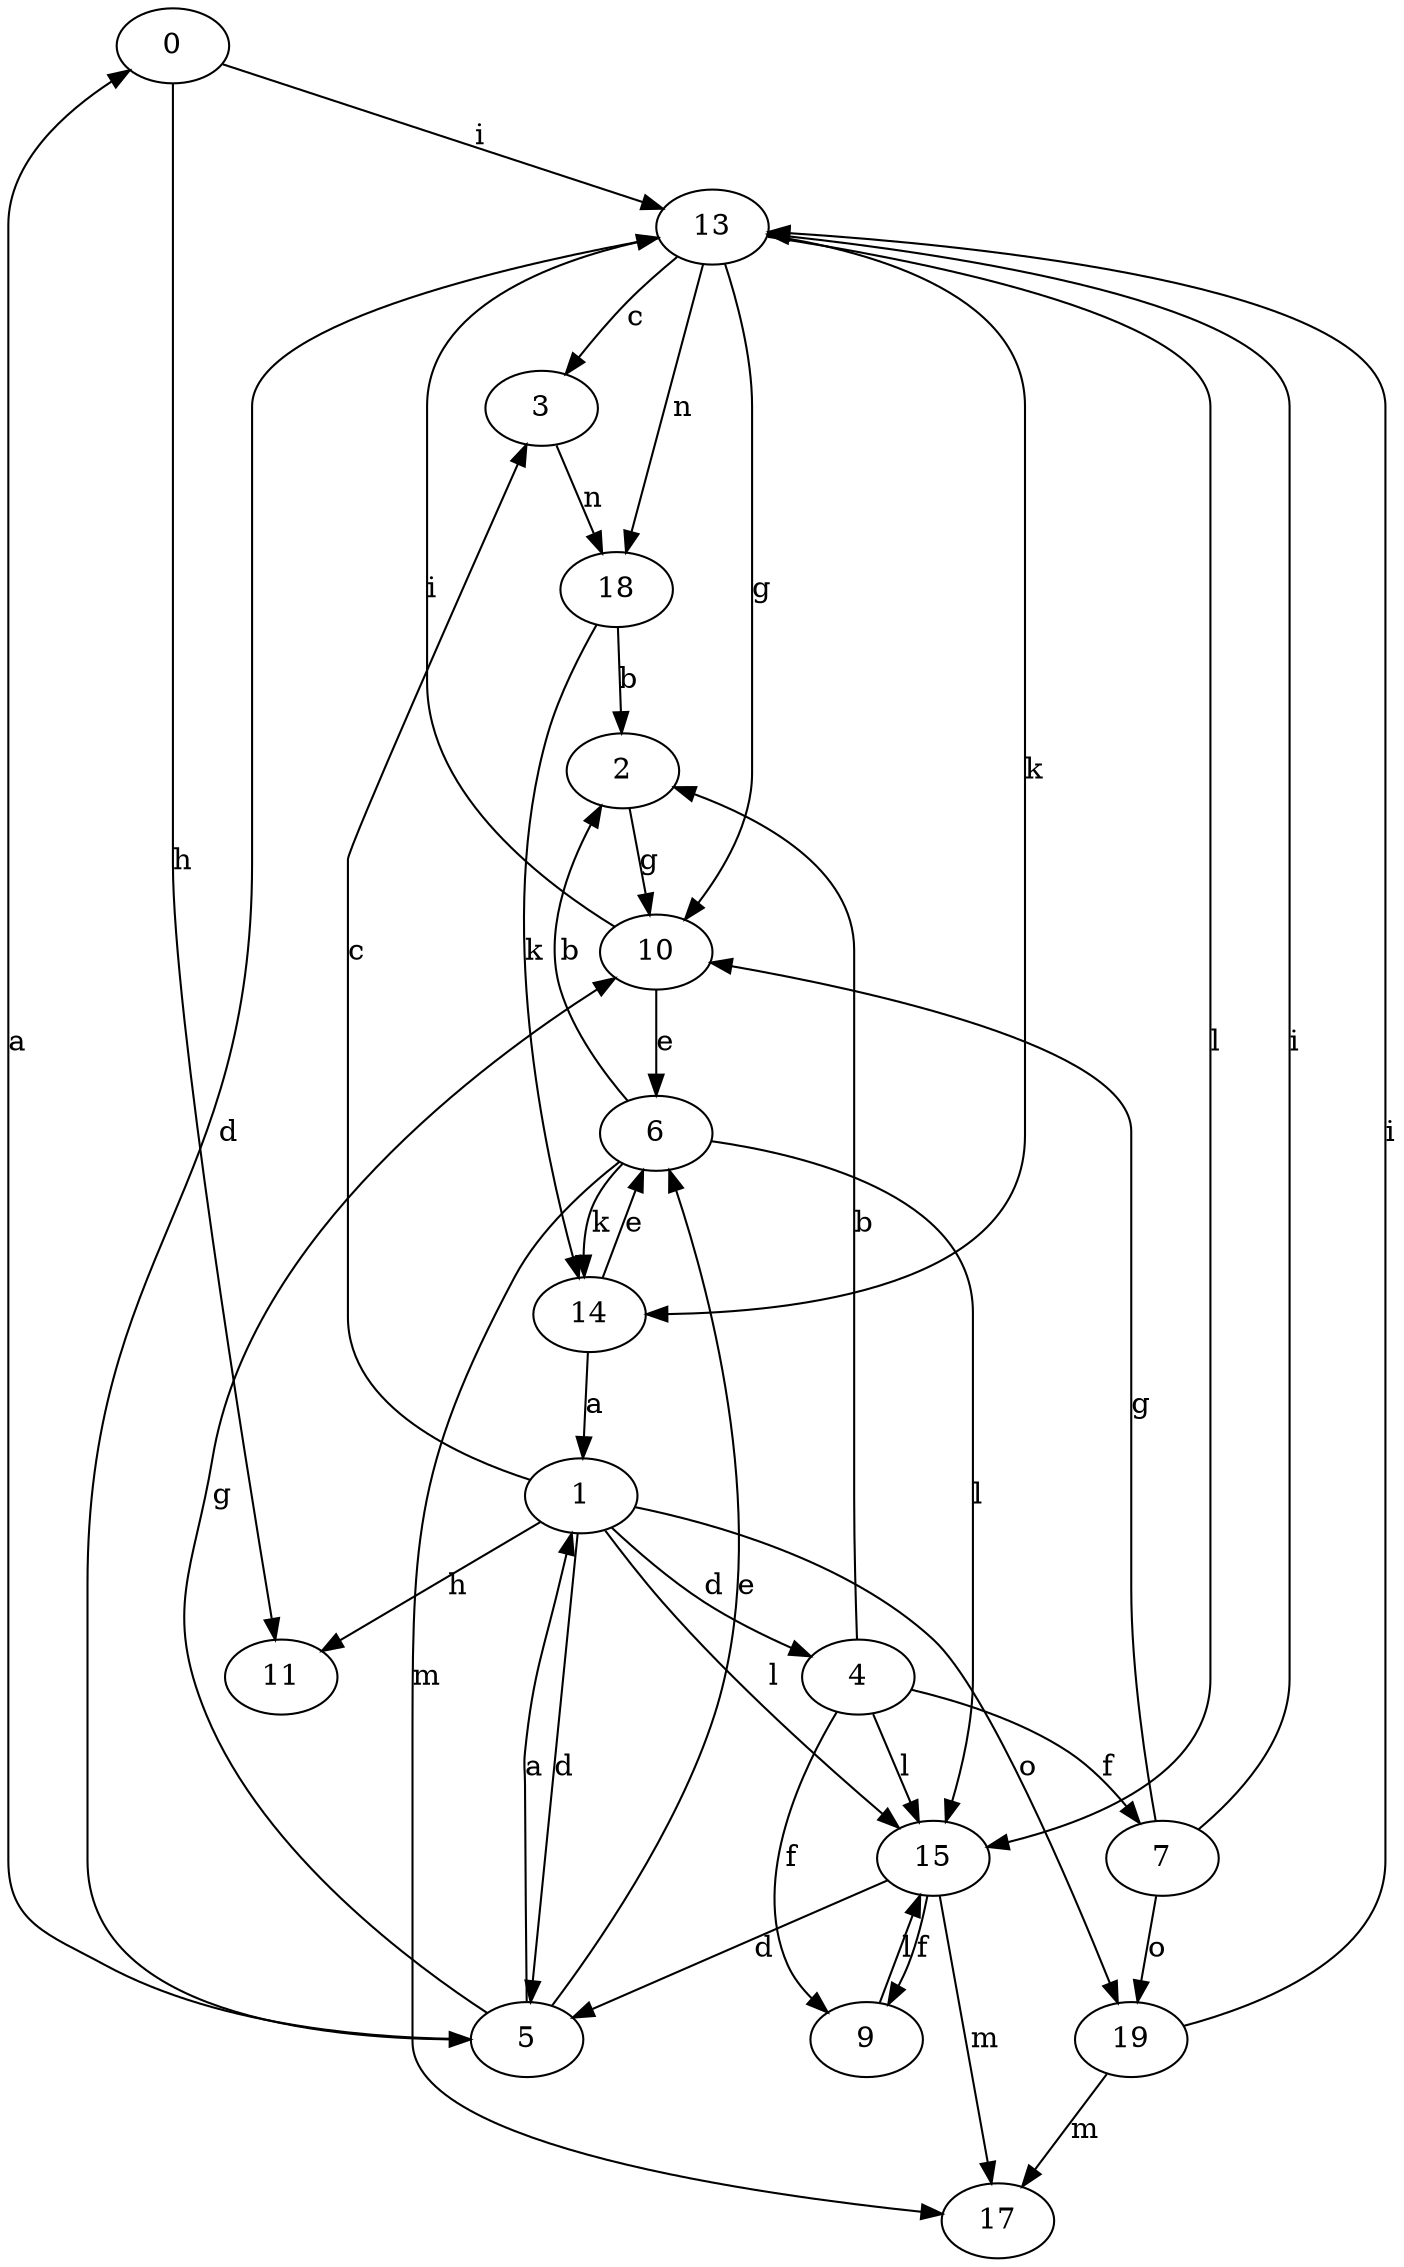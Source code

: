 strict digraph  {
0;
1;
2;
3;
4;
5;
6;
7;
9;
10;
11;
13;
14;
15;
17;
18;
19;
0 -> 11  [label=h];
0 -> 13  [label=i];
1 -> 3  [label=c];
1 -> 4  [label=d];
1 -> 5  [label=d];
1 -> 11  [label=h];
1 -> 15  [label=l];
1 -> 19  [label=o];
2 -> 10  [label=g];
3 -> 18  [label=n];
4 -> 2  [label=b];
4 -> 7  [label=f];
4 -> 9  [label=f];
4 -> 15  [label=l];
5 -> 0  [label=a];
5 -> 1  [label=a];
5 -> 6  [label=e];
5 -> 10  [label=g];
6 -> 2  [label=b];
6 -> 14  [label=k];
6 -> 15  [label=l];
6 -> 17  [label=m];
7 -> 10  [label=g];
7 -> 13  [label=i];
7 -> 19  [label=o];
9 -> 15  [label=l];
10 -> 6  [label=e];
10 -> 13  [label=i];
13 -> 3  [label=c];
13 -> 5  [label=d];
13 -> 10  [label=g];
13 -> 14  [label=k];
13 -> 15  [label=l];
13 -> 18  [label=n];
14 -> 1  [label=a];
14 -> 6  [label=e];
15 -> 5  [label=d];
15 -> 9  [label=f];
15 -> 17  [label=m];
18 -> 2  [label=b];
18 -> 14  [label=k];
19 -> 13  [label=i];
19 -> 17  [label=m];
}
